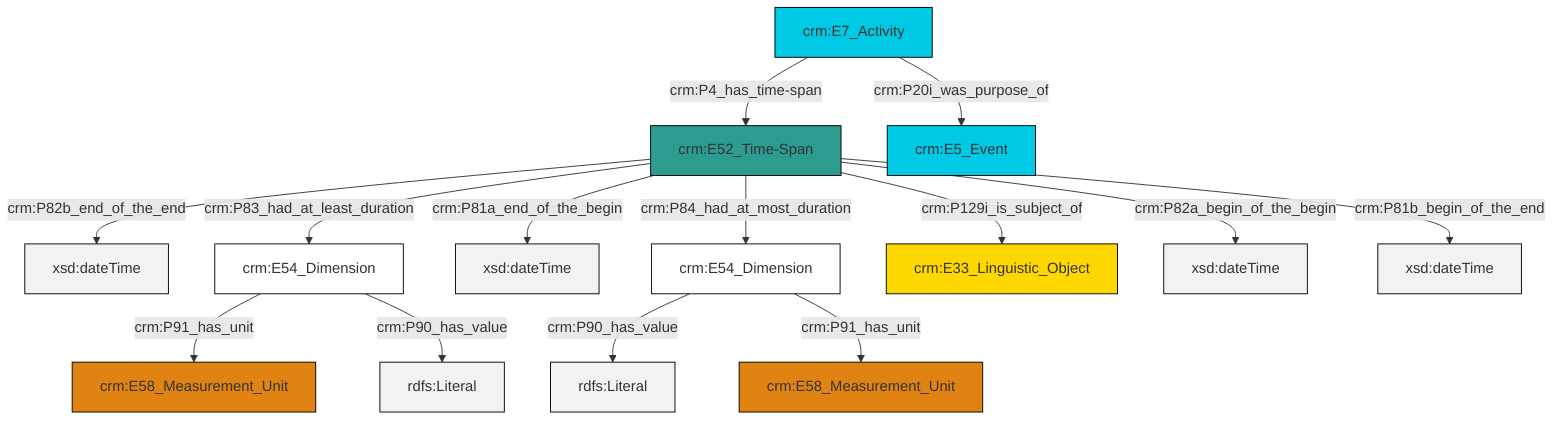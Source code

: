 graph TD
classDef Literal fill:#f2f2f2,stroke:#000000;
classDef CRM_Entity fill:#FFFFFF,stroke:#000000;
classDef Temporal_Entity fill:#00C9E6, stroke:#000000;
classDef Type fill:#E18312, stroke:#000000;
classDef Time-Span fill:#2C9C91, stroke:#000000;
classDef Appellation fill:#FFEB7F, stroke:#000000;
classDef Place fill:#008836, stroke:#000000;
classDef Persistent_Item fill:#B266B2, stroke:#000000;
classDef Conceptual_Object fill:#FFD700, stroke:#000000;
classDef Physical_Thing fill:#D2B48C, stroke:#000000;
classDef Actor fill:#f58aad, stroke:#000000;
classDef PC_Classes fill:#4ce600, stroke:#000000;
classDef Multi fill:#cccccc,stroke:#000000;

0["crm:E52_Time-Span"]:::Time-Span -->|crm:P82b_end_of_the_end| 1[xsd:dateTime]:::Literal
2["crm:E54_Dimension"]:::CRM_Entity -->|crm:P90_has_value| 3[rdfs:Literal]:::Literal
0["crm:E52_Time-Span"]:::Time-Span -->|crm:P81a_end_of_the_begin| 4[xsd:dateTime]:::Literal
0["crm:E52_Time-Span"]:::Time-Span -->|crm:P83_had_at_least_duration| 5["crm:E54_Dimension"]:::CRM_Entity
5["crm:E54_Dimension"]:::CRM_Entity -->|crm:P91_has_unit| 6["crm:E58_Measurement_Unit"]:::Type
0["crm:E52_Time-Span"]:::Time-Span -->|crm:P129i_is_subject_of| 10["crm:E33_Linguistic_Object"]:::Conceptual_Object
0["crm:E52_Time-Span"]:::Time-Span -->|crm:P84_had_at_most_duration| 2["crm:E54_Dimension"]:::CRM_Entity
0["crm:E52_Time-Span"]:::Time-Span -->|crm:P82a_begin_of_the_begin| 15[xsd:dateTime]:::Literal
5["crm:E54_Dimension"]:::CRM_Entity -->|crm:P90_has_value| 16[rdfs:Literal]:::Literal
2["crm:E54_Dimension"]:::CRM_Entity -->|crm:P91_has_unit| 17["crm:E58_Measurement_Unit"]:::Type
12["crm:E7_Activity"]:::Temporal_Entity -->|crm:P20i_was_purpose_of| 7["crm:E5_Event"]:::Temporal_Entity
0["crm:E52_Time-Span"]:::Time-Span -->|crm:P81b_begin_of_the_end| 19[xsd:dateTime]:::Literal
12["crm:E7_Activity"]:::Temporal_Entity -->|crm:P4_has_time-span| 0["crm:E52_Time-Span"]:::Time-Span